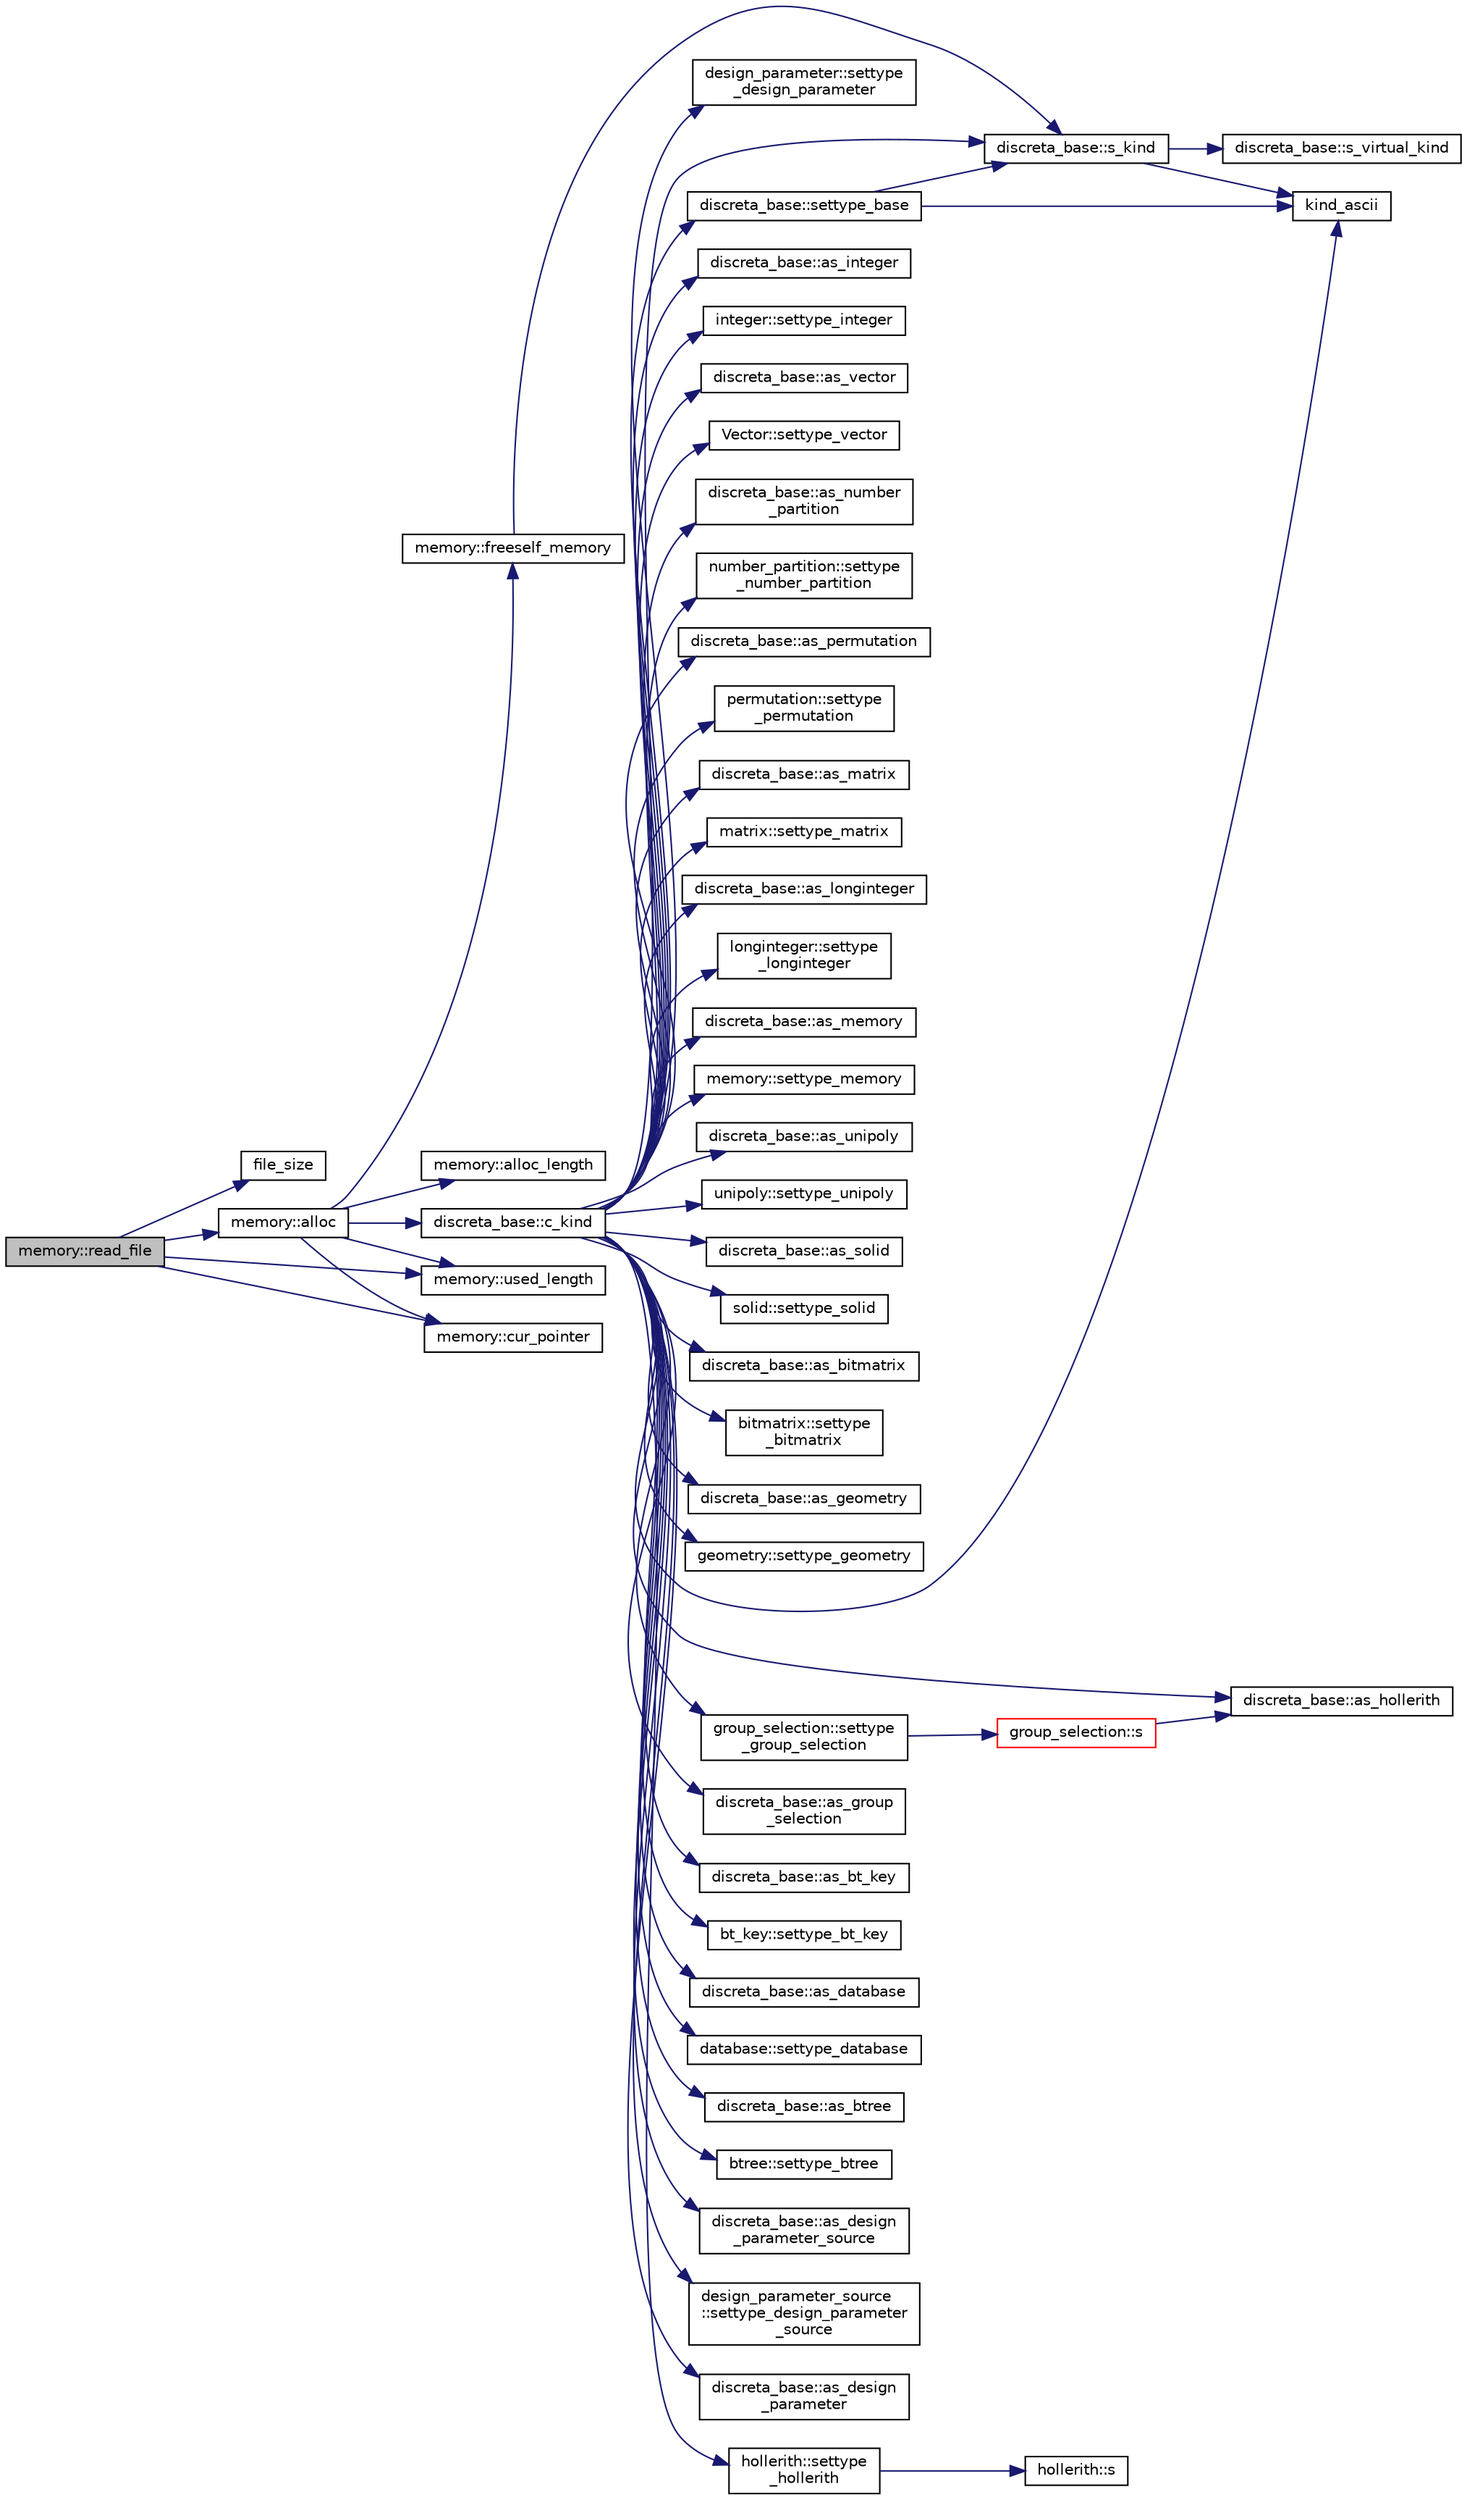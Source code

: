 digraph "memory::read_file"
{
  edge [fontname="Helvetica",fontsize="10",labelfontname="Helvetica",labelfontsize="10"];
  node [fontname="Helvetica",fontsize="10",shape=record];
  rankdir="LR";
  Node688 [label="memory::read_file",height=0.2,width=0.4,color="black", fillcolor="grey75", style="filled", fontcolor="black"];
  Node688 -> Node689 [color="midnightblue",fontsize="10",style="solid",fontname="Helvetica"];
  Node689 [label="file_size",height=0.2,width=0.4,color="black", fillcolor="white", style="filled",URL="$df/dbf/sajeeb_8_c.html#a5c37cf5785204b6e9adf647dc14d0e50"];
  Node688 -> Node690 [color="midnightblue",fontsize="10",style="solid",fontname="Helvetica"];
  Node690 [label="memory::alloc",height=0.2,width=0.4,color="black", fillcolor="white", style="filled",URL="$d8/d99/classmemory.html#a44ac20be537668e94b5d42e6a6c74b6f"];
  Node690 -> Node691 [color="midnightblue",fontsize="10",style="solid",fontname="Helvetica"];
  Node691 [label="memory::freeself_memory",height=0.2,width=0.4,color="black", fillcolor="white", style="filled",URL="$d8/d99/classmemory.html#a19366f9105d79a0e818cc19255d7ef4f"];
  Node691 -> Node692 [color="midnightblue",fontsize="10",style="solid",fontname="Helvetica"];
  Node692 [label="discreta_base::s_kind",height=0.2,width=0.4,color="black", fillcolor="white", style="filled",URL="$d7/d71/classdiscreta__base.html#a8a830025c74adbbc3362418a7c2ba157"];
  Node692 -> Node693 [color="midnightblue",fontsize="10",style="solid",fontname="Helvetica"];
  Node693 [label="discreta_base::s_virtual_kind",height=0.2,width=0.4,color="black", fillcolor="white", style="filled",URL="$d7/d71/classdiscreta__base.html#a52778a6d6943a468be083d0785d418fb"];
  Node692 -> Node694 [color="midnightblue",fontsize="10",style="solid",fontname="Helvetica"];
  Node694 [label="kind_ascii",height=0.2,width=0.4,color="black", fillcolor="white", style="filled",URL="$d9/d60/discreta_8h.html#ad0ce825a9f29bc6cec27e1b64cfe27bf"];
  Node690 -> Node695 [color="midnightblue",fontsize="10",style="solid",fontname="Helvetica"];
  Node695 [label="memory::alloc_length",height=0.2,width=0.4,color="black", fillcolor="white", style="filled",URL="$d8/d99/classmemory.html#acaa1796a2f548d35cf87e03252b2184c"];
  Node690 -> Node696 [color="midnightblue",fontsize="10",style="solid",fontname="Helvetica"];
  Node696 [label="memory::used_length",height=0.2,width=0.4,color="black", fillcolor="white", style="filled",URL="$d8/d99/classmemory.html#a3312a01b206cef29ec0f85ee340002dd"];
  Node690 -> Node697 [color="midnightblue",fontsize="10",style="solid",fontname="Helvetica"];
  Node697 [label="memory::cur_pointer",height=0.2,width=0.4,color="black", fillcolor="white", style="filled",URL="$d8/d99/classmemory.html#a24db8a00f6c8abfa6bb762264357cb22"];
  Node690 -> Node698 [color="midnightblue",fontsize="10",style="solid",fontname="Helvetica"];
  Node698 [label="discreta_base::c_kind",height=0.2,width=0.4,color="black", fillcolor="white", style="filled",URL="$d7/d71/classdiscreta__base.html#adc2ff61589c2d083688e7a43f333cb62"];
  Node698 -> Node699 [color="midnightblue",fontsize="10",style="solid",fontname="Helvetica"];
  Node699 [label="discreta_base::settype_base",height=0.2,width=0.4,color="black", fillcolor="white", style="filled",URL="$d7/d71/classdiscreta__base.html#a4f42899a89447d1c3993ea07c38f8ad4"];
  Node699 -> Node692 [color="midnightblue",fontsize="10",style="solid",fontname="Helvetica"];
  Node699 -> Node694 [color="midnightblue",fontsize="10",style="solid",fontname="Helvetica"];
  Node698 -> Node700 [color="midnightblue",fontsize="10",style="solid",fontname="Helvetica"];
  Node700 [label="discreta_base::as_integer",height=0.2,width=0.4,color="black", fillcolor="white", style="filled",URL="$d7/d71/classdiscreta__base.html#a00d7691eaf874fd283d942692fe8dd26"];
  Node698 -> Node701 [color="midnightblue",fontsize="10",style="solid",fontname="Helvetica"];
  Node701 [label="integer::settype_integer",height=0.2,width=0.4,color="black", fillcolor="white", style="filled",URL="$d0/de5/classinteger.html#a6265c65ef311229acd513d748faba796"];
  Node698 -> Node702 [color="midnightblue",fontsize="10",style="solid",fontname="Helvetica"];
  Node702 [label="discreta_base::as_vector",height=0.2,width=0.4,color="black", fillcolor="white", style="filled",URL="$d7/d71/classdiscreta__base.html#a7bdd6cae39c380b128ee9e17e42cf020"];
  Node698 -> Node703 [color="midnightblue",fontsize="10",style="solid",fontname="Helvetica"];
  Node703 [label="Vector::settype_vector",height=0.2,width=0.4,color="black", fillcolor="white", style="filled",URL="$d5/db2/class_vector.html#a34e0d00b18c051f23904a8429fa6c8b4"];
  Node698 -> Node704 [color="midnightblue",fontsize="10",style="solid",fontname="Helvetica"];
  Node704 [label="discreta_base::as_number\l_partition",height=0.2,width=0.4,color="black", fillcolor="white", style="filled",URL="$d7/d71/classdiscreta__base.html#a307aa09de0e925d46697707968ffab00"];
  Node698 -> Node705 [color="midnightblue",fontsize="10",style="solid",fontname="Helvetica"];
  Node705 [label="number_partition::settype\l_number_partition",height=0.2,width=0.4,color="black", fillcolor="white", style="filled",URL="$df/d50/classnumber__partition.html#a3aaec1b557758f643ffc8555bbc358be"];
  Node698 -> Node706 [color="midnightblue",fontsize="10",style="solid",fontname="Helvetica"];
  Node706 [label="discreta_base::as_permutation",height=0.2,width=0.4,color="black", fillcolor="white", style="filled",URL="$d7/d71/classdiscreta__base.html#aa4e72f36a82984239b12ae831e131098"];
  Node698 -> Node707 [color="midnightblue",fontsize="10",style="solid",fontname="Helvetica"];
  Node707 [label="permutation::settype\l_permutation",height=0.2,width=0.4,color="black", fillcolor="white", style="filled",URL="$d0/d08/classpermutation.html#af1eea29f86195cede9562e444664c28c"];
  Node698 -> Node708 [color="midnightblue",fontsize="10",style="solid",fontname="Helvetica"];
  Node708 [label="discreta_base::as_matrix",height=0.2,width=0.4,color="black", fillcolor="white", style="filled",URL="$d7/d71/classdiscreta__base.html#ae4d7f56d917a4707b838fbffde6467ff"];
  Node698 -> Node709 [color="midnightblue",fontsize="10",style="solid",fontname="Helvetica"];
  Node709 [label="matrix::settype_matrix",height=0.2,width=0.4,color="black", fillcolor="white", style="filled",URL="$d1/d8d/classmatrix.html#a1780283a64a789e4084d792683d276bb"];
  Node698 -> Node710 [color="midnightblue",fontsize="10",style="solid",fontname="Helvetica"];
  Node710 [label="discreta_base::as_longinteger",height=0.2,width=0.4,color="black", fillcolor="white", style="filled",URL="$d7/d71/classdiscreta__base.html#a20a094639eb711b10c8694c51937f7cd"];
  Node698 -> Node711 [color="midnightblue",fontsize="10",style="solid",fontname="Helvetica"];
  Node711 [label="longinteger::settype\l_longinteger",height=0.2,width=0.4,color="black", fillcolor="white", style="filled",URL="$d3/d71/classlonginteger.html#ae5f811ece8df31b9ff114368a18e1dc5"];
  Node698 -> Node712 [color="midnightblue",fontsize="10",style="solid",fontname="Helvetica"];
  Node712 [label="discreta_base::as_memory",height=0.2,width=0.4,color="black", fillcolor="white", style="filled",URL="$d7/d71/classdiscreta__base.html#ad94b2d7dce0cd4fa22db57f6e79c4bd2"];
  Node698 -> Node713 [color="midnightblue",fontsize="10",style="solid",fontname="Helvetica"];
  Node713 [label="memory::settype_memory",height=0.2,width=0.4,color="black", fillcolor="white", style="filled",URL="$d8/d99/classmemory.html#a33aae277f9b8fe36b02e9d5da895451b"];
  Node698 -> Node714 [color="midnightblue",fontsize="10",style="solid",fontname="Helvetica"];
  Node714 [label="discreta_base::as_unipoly",height=0.2,width=0.4,color="black", fillcolor="white", style="filled",URL="$d7/d71/classdiscreta__base.html#ad50d8027f039fe5c2478cddb243adc9d"];
  Node698 -> Node715 [color="midnightblue",fontsize="10",style="solid",fontname="Helvetica"];
  Node715 [label="unipoly::settype_unipoly",height=0.2,width=0.4,color="black", fillcolor="white", style="filled",URL="$d1/d89/classunipoly.html#a8db854fcc85c5e1150b1f1b1c005c95b"];
  Node698 -> Node716 [color="midnightblue",fontsize="10",style="solid",fontname="Helvetica"];
  Node716 [label="discreta_base::as_solid",height=0.2,width=0.4,color="black", fillcolor="white", style="filled",URL="$d7/d71/classdiscreta__base.html#a1fc5f2b85ec97ab0a69dd64903c970a5"];
  Node698 -> Node717 [color="midnightblue",fontsize="10",style="solid",fontname="Helvetica"];
  Node717 [label="solid::settype_solid",height=0.2,width=0.4,color="black", fillcolor="white", style="filled",URL="$d8/def/classsolid.html#a775bd4821f75a8aee4ea3d4335ff90e0"];
  Node698 -> Node718 [color="midnightblue",fontsize="10",style="solid",fontname="Helvetica"];
  Node718 [label="discreta_base::as_bitmatrix",height=0.2,width=0.4,color="black", fillcolor="white", style="filled",URL="$d7/d71/classdiscreta__base.html#a071ad54ea8ef6c9d1d15f532e5a76df6"];
  Node698 -> Node719 [color="midnightblue",fontsize="10",style="solid",fontname="Helvetica"];
  Node719 [label="bitmatrix::settype\l_bitmatrix",height=0.2,width=0.4,color="black", fillcolor="white", style="filled",URL="$de/dc8/classbitmatrix.html#acb571d947f9526665ebbdc0ce3e2a973"];
  Node698 -> Node720 [color="midnightblue",fontsize="10",style="solid",fontname="Helvetica"];
  Node720 [label="discreta_base::as_geometry",height=0.2,width=0.4,color="black", fillcolor="white", style="filled",URL="$d7/d71/classdiscreta__base.html#a38fc7b4cdd830703e9d87354b79bc5c8"];
  Node698 -> Node721 [color="midnightblue",fontsize="10",style="solid",fontname="Helvetica"];
  Node721 [label="geometry::settype_geometry",height=0.2,width=0.4,color="black", fillcolor="white", style="filled",URL="$da/d44/classgeometry.html#ab4a336baba6a3f56f5ffa053a5be5ba7"];
  Node698 -> Node722 [color="midnightblue",fontsize="10",style="solid",fontname="Helvetica"];
  Node722 [label="discreta_base::as_hollerith",height=0.2,width=0.4,color="black", fillcolor="white", style="filled",URL="$d7/d71/classdiscreta__base.html#a3e66f82711f314710107e2f29e589690"];
  Node698 -> Node723 [color="midnightblue",fontsize="10",style="solid",fontname="Helvetica"];
  Node723 [label="hollerith::settype\l_hollerith",height=0.2,width=0.4,color="black", fillcolor="white", style="filled",URL="$d8/d99/classhollerith.html#a23bbd4acfc88a0e90f1245f243f51f76"];
  Node723 -> Node724 [color="midnightblue",fontsize="10",style="solid",fontname="Helvetica"];
  Node724 [label="hollerith::s",height=0.2,width=0.4,color="black", fillcolor="white", style="filled",URL="$d8/d99/classhollerith.html#af61fce2d06f211b25fe3838e4dfee77a"];
  Node698 -> Node725 [color="midnightblue",fontsize="10",style="solid",fontname="Helvetica"];
  Node725 [label="discreta_base::as_group\l_selection",height=0.2,width=0.4,color="black", fillcolor="white", style="filled",URL="$d7/d71/classdiscreta__base.html#aae1bac4883c567718bef9fb610abbdc8"];
  Node698 -> Node726 [color="midnightblue",fontsize="10",style="solid",fontname="Helvetica"];
  Node726 [label="group_selection::settype\l_group_selection",height=0.2,width=0.4,color="black", fillcolor="white", style="filled",URL="$d6/db0/classgroup__selection.html#a015ed73b7b8d784bedd4d11ac1fc0ec1"];
  Node726 -> Node727 [color="midnightblue",fontsize="10",style="solid",fontname="Helvetica"];
  Node727 [label="group_selection::s",height=0.2,width=0.4,color="red", fillcolor="white", style="filled",URL="$d6/db0/classgroup__selection.html#a686cb0c6a3a040796b112b8007ea8223"];
  Node727 -> Node722 [color="midnightblue",fontsize="10",style="solid",fontname="Helvetica"];
  Node698 -> Node729 [color="midnightblue",fontsize="10",style="solid",fontname="Helvetica"];
  Node729 [label="discreta_base::as_bt_key",height=0.2,width=0.4,color="black", fillcolor="white", style="filled",URL="$d7/d71/classdiscreta__base.html#a2734c6e08dca17cf6588bd5064ec1b9f"];
  Node698 -> Node730 [color="midnightblue",fontsize="10",style="solid",fontname="Helvetica"];
  Node730 [label="bt_key::settype_bt_key",height=0.2,width=0.4,color="black", fillcolor="white", style="filled",URL="$d1/de5/classbt__key.html#a352bb10beb7c789d8d29373035824800"];
  Node698 -> Node731 [color="midnightblue",fontsize="10",style="solid",fontname="Helvetica"];
  Node731 [label="discreta_base::as_database",height=0.2,width=0.4,color="black", fillcolor="white", style="filled",URL="$d7/d71/classdiscreta__base.html#ab055d39d58210a2b03ba3d33703b09a9"];
  Node698 -> Node732 [color="midnightblue",fontsize="10",style="solid",fontname="Helvetica"];
  Node732 [label="database::settype_database",height=0.2,width=0.4,color="black", fillcolor="white", style="filled",URL="$db/d72/classdatabase.html#a014639aa001462e480eb1f3984839b72"];
  Node698 -> Node733 [color="midnightblue",fontsize="10",style="solid",fontname="Helvetica"];
  Node733 [label="discreta_base::as_btree",height=0.2,width=0.4,color="black", fillcolor="white", style="filled",URL="$d7/d71/classdiscreta__base.html#a78e76674cef2ec113c17989c11288778"];
  Node698 -> Node734 [color="midnightblue",fontsize="10",style="solid",fontname="Helvetica"];
  Node734 [label="btree::settype_btree",height=0.2,width=0.4,color="black", fillcolor="white", style="filled",URL="$dd/db0/classbtree.html#a5a1b9773c848908a6050cc733d2d9780"];
  Node698 -> Node735 [color="midnightblue",fontsize="10",style="solid",fontname="Helvetica"];
  Node735 [label="discreta_base::as_design\l_parameter_source",height=0.2,width=0.4,color="black", fillcolor="white", style="filled",URL="$d7/d71/classdiscreta__base.html#a59cbf837c6582ded5bc586265d13d81a"];
  Node698 -> Node736 [color="midnightblue",fontsize="10",style="solid",fontname="Helvetica"];
  Node736 [label="design_parameter_source\l::settype_design_parameter\l_source",height=0.2,width=0.4,color="black", fillcolor="white", style="filled",URL="$df/d4b/classdesign__parameter__source.html#a3af3b851df87bd1661fb9c9ce18822c8"];
  Node698 -> Node737 [color="midnightblue",fontsize="10",style="solid",fontname="Helvetica"];
  Node737 [label="discreta_base::as_design\l_parameter",height=0.2,width=0.4,color="black", fillcolor="white", style="filled",URL="$d7/d71/classdiscreta__base.html#aab24ff38ea1c5471ab3de42e014d0f2a"];
  Node698 -> Node738 [color="midnightblue",fontsize="10",style="solid",fontname="Helvetica"];
  Node738 [label="design_parameter::settype\l_design_parameter",height=0.2,width=0.4,color="black", fillcolor="white", style="filled",URL="$da/d94/classdesign__parameter.html#a8b19d277f2b7d09c2531a527dfc0359e"];
  Node698 -> Node694 [color="midnightblue",fontsize="10",style="solid",fontname="Helvetica"];
  Node698 -> Node692 [color="midnightblue",fontsize="10",style="solid",fontname="Helvetica"];
  Node688 -> Node696 [color="midnightblue",fontsize="10",style="solid",fontname="Helvetica"];
  Node688 -> Node697 [color="midnightblue",fontsize="10",style="solid",fontname="Helvetica"];
}
